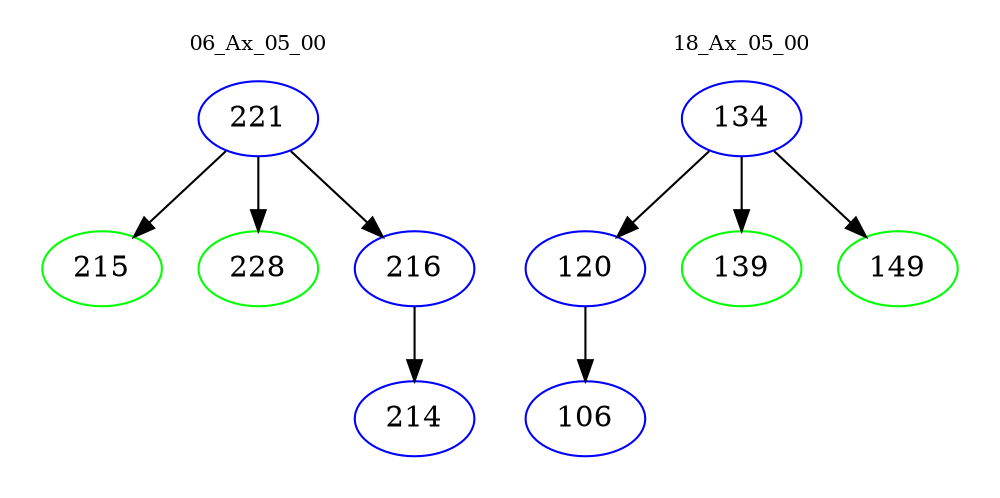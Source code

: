 digraph{
subgraph cluster_0 {
color = white
label = "06_Ax_05_00";
fontsize=10;
T0_221 [label="221", color="blue"]
T0_221 -> T0_215 [color="black"]
T0_215 [label="215", color="green"]
T0_221 -> T0_228 [color="black"]
T0_228 [label="228", color="green"]
T0_221 -> T0_216 [color="black"]
T0_216 [label="216", color="blue"]
T0_216 -> T0_214 [color="black"]
T0_214 [label="214", color="blue"]
}
subgraph cluster_1 {
color = white
label = "18_Ax_05_00";
fontsize=10;
T1_134 [label="134", color="blue"]
T1_134 -> T1_120 [color="black"]
T1_120 [label="120", color="blue"]
T1_120 -> T1_106 [color="black"]
T1_106 [label="106", color="blue"]
T1_134 -> T1_139 [color="black"]
T1_139 [label="139", color="green"]
T1_134 -> T1_149 [color="black"]
T1_149 [label="149", color="green"]
}
}
